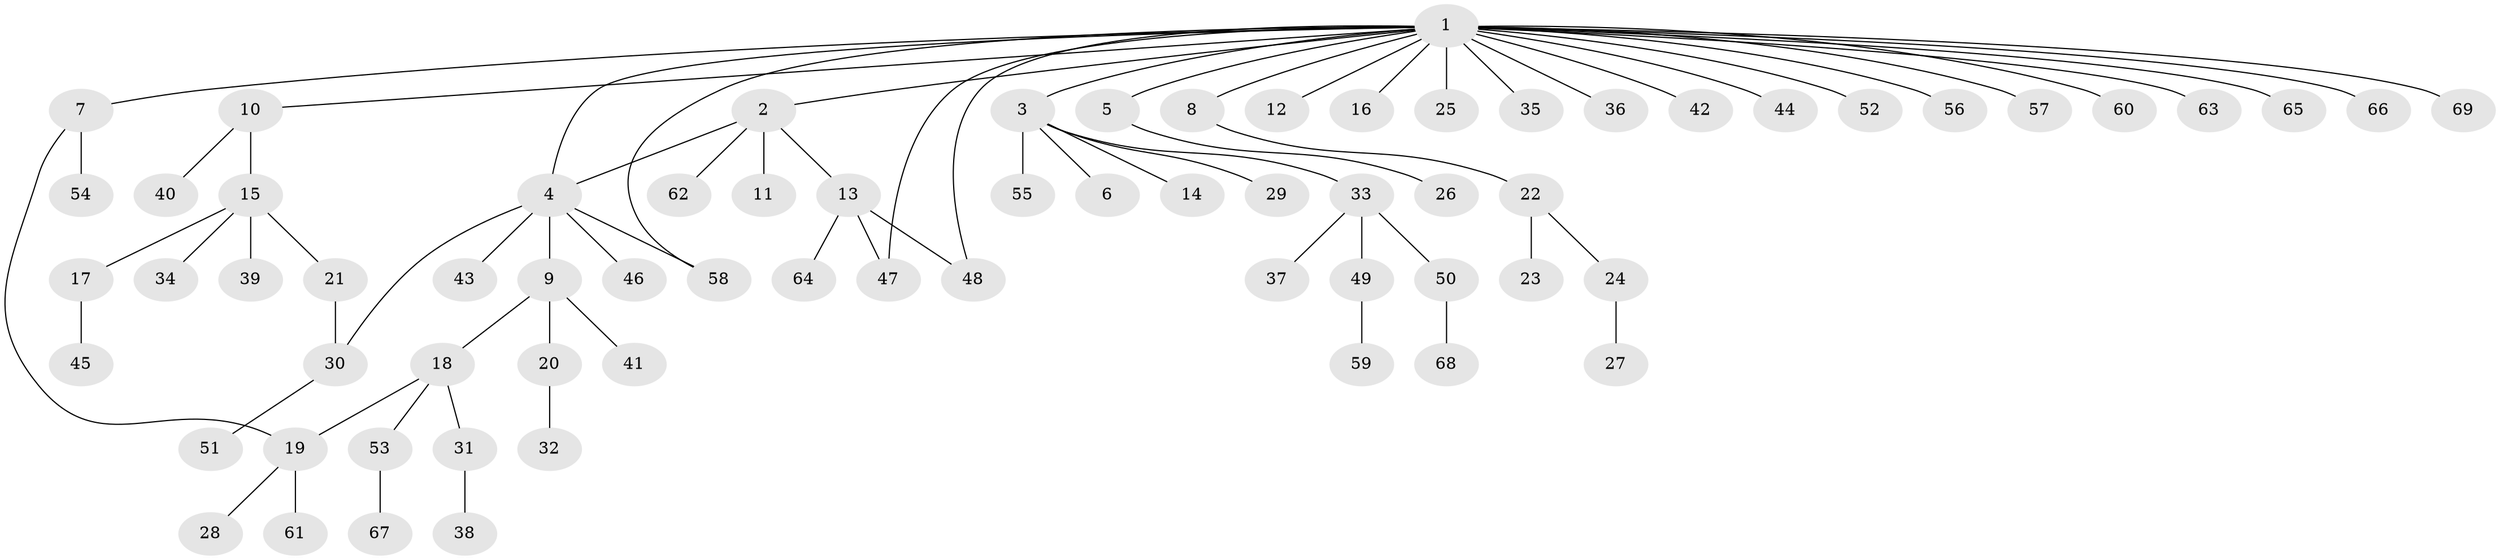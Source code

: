 // Generated by graph-tools (version 1.1) at 2025/11/02/27/25 16:11:13]
// undirected, 69 vertices, 74 edges
graph export_dot {
graph [start="1"]
  node [color=gray90,style=filled];
  1;
  2;
  3;
  4;
  5;
  6;
  7;
  8;
  9;
  10;
  11;
  12;
  13;
  14;
  15;
  16;
  17;
  18;
  19;
  20;
  21;
  22;
  23;
  24;
  25;
  26;
  27;
  28;
  29;
  30;
  31;
  32;
  33;
  34;
  35;
  36;
  37;
  38;
  39;
  40;
  41;
  42;
  43;
  44;
  45;
  46;
  47;
  48;
  49;
  50;
  51;
  52;
  53;
  54;
  55;
  56;
  57;
  58;
  59;
  60;
  61;
  62;
  63;
  64;
  65;
  66;
  67;
  68;
  69;
  1 -- 2;
  1 -- 3;
  1 -- 4;
  1 -- 5;
  1 -- 7;
  1 -- 8;
  1 -- 10;
  1 -- 12;
  1 -- 16;
  1 -- 25;
  1 -- 35;
  1 -- 36;
  1 -- 42;
  1 -- 44;
  1 -- 47;
  1 -- 48;
  1 -- 52;
  1 -- 56;
  1 -- 57;
  1 -- 58;
  1 -- 60;
  1 -- 63;
  1 -- 65;
  1 -- 66;
  1 -- 69;
  2 -- 4;
  2 -- 11;
  2 -- 13;
  2 -- 62;
  3 -- 6;
  3 -- 14;
  3 -- 29;
  3 -- 33;
  3 -- 55;
  4 -- 9;
  4 -- 30;
  4 -- 43;
  4 -- 46;
  4 -- 58;
  5 -- 26;
  7 -- 19;
  7 -- 54;
  8 -- 22;
  9 -- 18;
  9 -- 20;
  9 -- 41;
  10 -- 15;
  10 -- 40;
  13 -- 47;
  13 -- 48;
  13 -- 64;
  15 -- 17;
  15 -- 21;
  15 -- 34;
  15 -- 39;
  17 -- 45;
  18 -- 19;
  18 -- 31;
  18 -- 53;
  19 -- 28;
  19 -- 61;
  20 -- 32;
  21 -- 30;
  22 -- 23;
  22 -- 24;
  24 -- 27;
  30 -- 51;
  31 -- 38;
  33 -- 37;
  33 -- 49;
  33 -- 50;
  49 -- 59;
  50 -- 68;
  53 -- 67;
}
